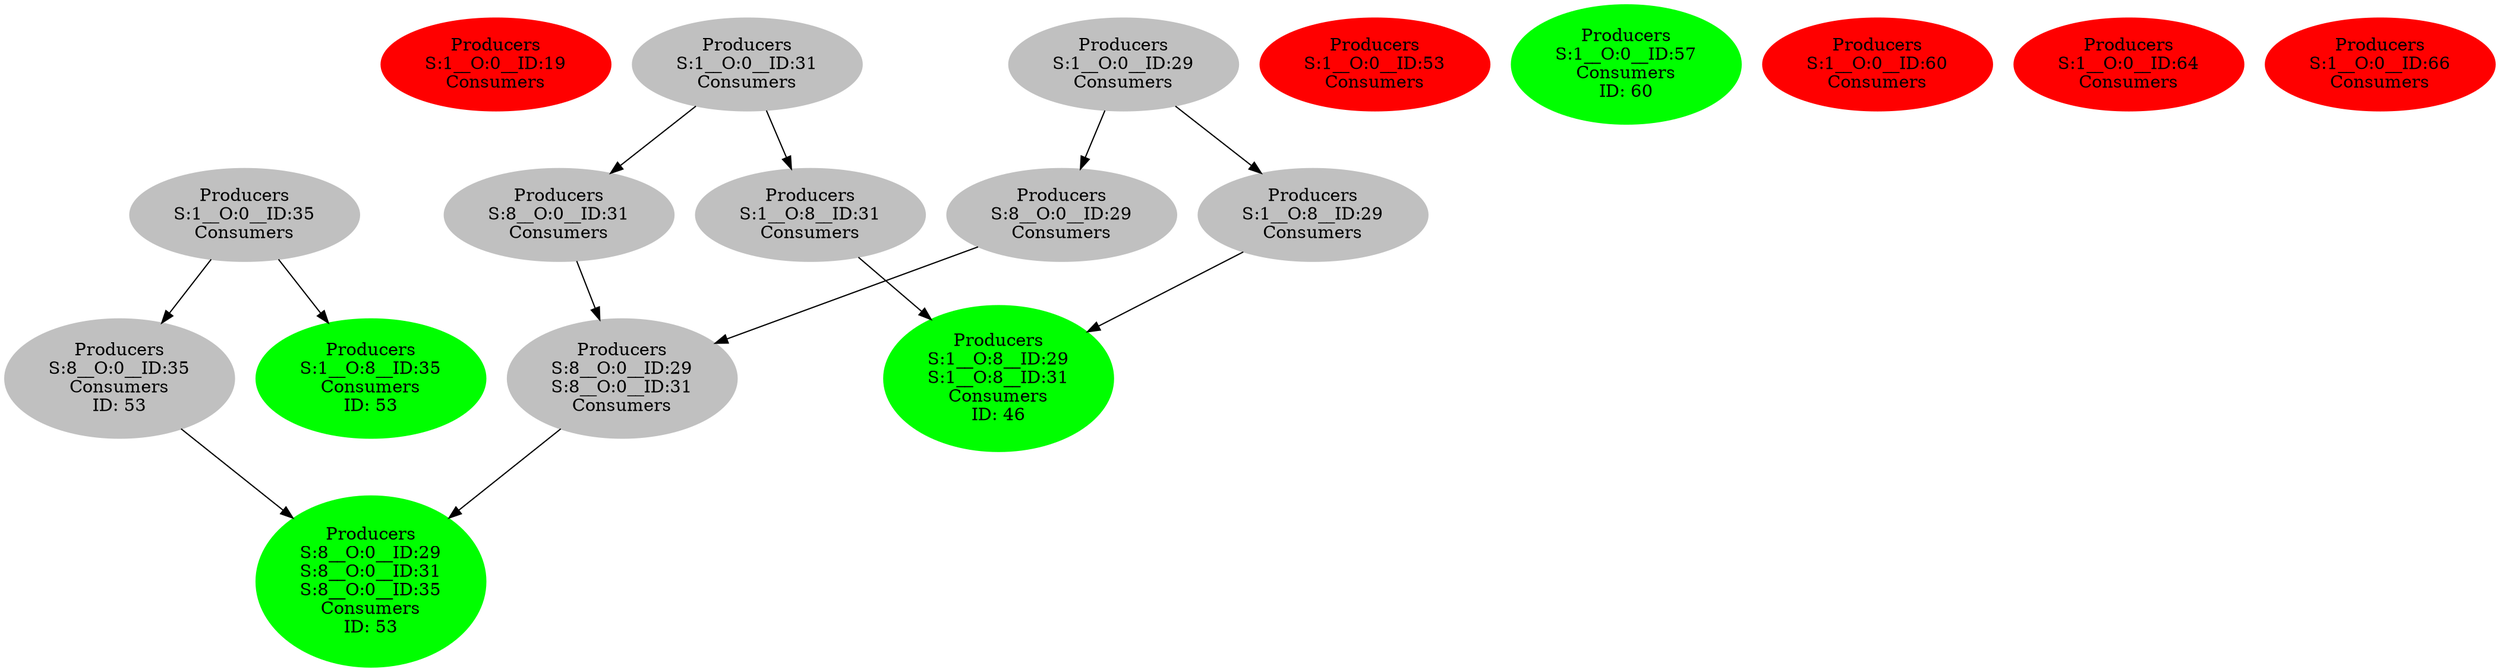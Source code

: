 strict digraph  {
0 [color=red, label="Producers
S:1__O:0__ID:19
Consumers
", style=filled];
1 [color=grey, label="Producers
S:1__O:0__ID:29
Consumers
", style=filled];
2 [color=grey, label="Producers
S:8__O:0__ID:29
Consumers
", style=filled];
3 [color=grey, label="Producers
S:8__O:0__ID:29
S:8__O:0__ID:31
Consumers
", style=filled];
4 [color=green, label="Producers
S:8__O:0__ID:29
S:8__O:0__ID:31
S:8__O:0__ID:35
Consumers
ID: 53", style=filled];
5 [color=grey, label="Producers
S:1__O:8__ID:29
Consumers
", style=filled];
6 [color=green, label="Producers
S:1__O:8__ID:29
S:1__O:8__ID:31
Consumers
ID: 46", style=filled];
7 [color=grey, label="Producers
S:1__O:0__ID:31
Consumers
", style=filled];
8 [color=grey, label="Producers
S:8__O:0__ID:31
Consumers
", style=filled];
9 [color=grey, label="Producers
S:1__O:8__ID:31
Consumers
", style=filled];
10 [color=grey, label="Producers
S:1__O:0__ID:35
Consumers
", style=filled];
11 [color=grey, label="Producers
S:8__O:0__ID:35
Consumers
ID: 53", style=filled];
12 [color=green, label="Producers
S:1__O:8__ID:35
Consumers
ID: 53", style=filled];
13 [color=red, label="Producers
S:1__O:0__ID:53
Consumers
", style=filled];
14 [color=green, label="Producers
S:1__O:0__ID:57
Consumers
ID: 60", style=filled];
15 [color=red, label="Producers
S:1__O:0__ID:60
Consumers
", style=filled];
16 [color=red, label="Producers
S:1__O:0__ID:64
Consumers
", style=filled];
17 [color=red, label="Producers
S:1__O:0__ID:66
Consumers
", style=filled];
1 -> 2;
1 -> 5;
2 -> 3;
3 -> 4;
5 -> 6;
7 -> 8;
7 -> 9;
8 -> 3;
9 -> 6;
10 -> 11;
10 -> 12;
11 -> 4;
}
